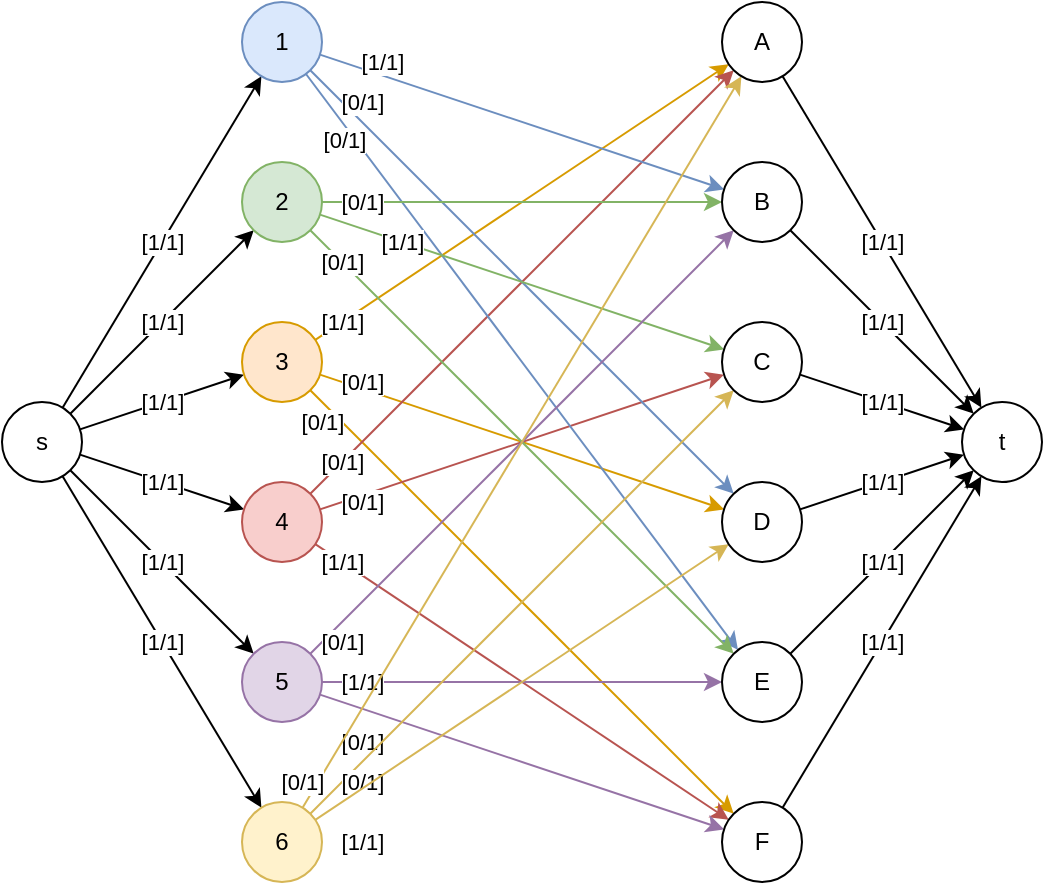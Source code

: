 <mxfile version="24.1.0" type="device">
  <diagram name="Page-1" id="L0Kk7n4HrUE3NebkYSWz">
    <mxGraphModel dx="955" dy="489" grid="1" gridSize="10" guides="1" tooltips="1" connect="1" arrows="1" fold="1" page="1" pageScale="1" pageWidth="850" pageHeight="1100" math="0" shadow="0">
      <root>
        <mxCell id="0" />
        <mxCell id="1" parent="0" />
        <mxCell id="LUQuOdgq-feki1862Wh2-19" value="[1/1]" style="rounded=0;orthogonalLoop=1;jettySize=auto;html=1;" edge="1" parent="1" source="LUQuOdgq-feki1862Wh2-1" target="LUQuOdgq-feki1862Wh2-4">
          <mxGeometry relative="1" as="geometry" />
        </mxCell>
        <mxCell id="LUQuOdgq-feki1862Wh2-20" value="[1/1]" style="rounded=0;orthogonalLoop=1;jettySize=auto;html=1;" edge="1" parent="1" source="LUQuOdgq-feki1862Wh2-1" target="LUQuOdgq-feki1862Wh2-5">
          <mxGeometry relative="1" as="geometry" />
        </mxCell>
        <mxCell id="LUQuOdgq-feki1862Wh2-21" value="[1/1]" style="rounded=0;orthogonalLoop=1;jettySize=auto;html=1;" edge="1" parent="1" source="LUQuOdgq-feki1862Wh2-1" target="LUQuOdgq-feki1862Wh2-2">
          <mxGeometry relative="1" as="geometry" />
        </mxCell>
        <mxCell id="LUQuOdgq-feki1862Wh2-22" value="[1/1]" style="rounded=0;orthogonalLoop=1;jettySize=auto;html=1;" edge="1" parent="1" source="LUQuOdgq-feki1862Wh2-1" target="LUQuOdgq-feki1862Wh2-3">
          <mxGeometry relative="1" as="geometry" />
        </mxCell>
        <mxCell id="LUQuOdgq-feki1862Wh2-23" value="[1/1]" style="rounded=0;orthogonalLoop=1;jettySize=auto;html=1;" edge="1" parent="1" source="LUQuOdgq-feki1862Wh2-1" target="LUQuOdgq-feki1862Wh2-7">
          <mxGeometry relative="1" as="geometry" />
        </mxCell>
        <mxCell id="LUQuOdgq-feki1862Wh2-24" value="[1/1]" style="rounded=0;orthogonalLoop=1;jettySize=auto;html=1;" edge="1" parent="1" source="LUQuOdgq-feki1862Wh2-1" target="LUQuOdgq-feki1862Wh2-8">
          <mxGeometry relative="1" as="geometry" />
        </mxCell>
        <mxCell id="LUQuOdgq-feki1862Wh2-1" value="s" style="ellipse;whiteSpace=wrap;html=1;aspect=fixed;" vertex="1" parent="1">
          <mxGeometry x="160" y="240" width="40" height="40" as="geometry" />
        </mxCell>
        <mxCell id="LUQuOdgq-feki1862Wh2-37" value="[1/1]" style="rounded=0;orthogonalLoop=1;jettySize=auto;html=1;fillColor=#ffe6cc;strokeColor=#d79b00;" edge="1" parent="1" source="LUQuOdgq-feki1862Wh2-2" target="LUQuOdgq-feki1862Wh2-13">
          <mxGeometry x="-0.871" relative="1" as="geometry">
            <mxPoint as="offset" />
          </mxGeometry>
        </mxCell>
        <mxCell id="LUQuOdgq-feki1862Wh2-38" value="[0/1]" style="rounded=0;orthogonalLoop=1;jettySize=auto;html=1;fillColor=#ffe6cc;strokeColor=#d79b00;" edge="1" parent="1" source="LUQuOdgq-feki1862Wh2-2" target="LUQuOdgq-feki1862Wh2-12">
          <mxGeometry x="-0.802" y="3" relative="1" as="geometry">
            <mxPoint as="offset" />
          </mxGeometry>
        </mxCell>
        <mxCell id="LUQuOdgq-feki1862Wh2-39" value="[0/1]" style="rounded=0;orthogonalLoop=1;jettySize=auto;html=1;fillColor=#ffe6cc;strokeColor=#d79b00;" edge="1" parent="1" source="LUQuOdgq-feki1862Wh2-2" target="LUQuOdgq-feki1862Wh2-16">
          <mxGeometry x="-0.897" y="-7" relative="1" as="geometry">
            <mxPoint as="offset" />
          </mxGeometry>
        </mxCell>
        <mxCell id="LUQuOdgq-feki1862Wh2-2" value="3" style="ellipse;whiteSpace=wrap;html=1;aspect=fixed;fillColor=#ffe6cc;strokeColor=#d79b00;" vertex="1" parent="1">
          <mxGeometry x="280" y="200" width="40" height="40" as="geometry" />
        </mxCell>
        <mxCell id="LUQuOdgq-feki1862Wh2-40" value="[0/1]" style="rounded=0;orthogonalLoop=1;jettySize=auto;html=1;fillColor=#f8cecc;strokeColor=#b85450;" edge="1" parent="1" source="LUQuOdgq-feki1862Wh2-3" target="LUQuOdgq-feki1862Wh2-13">
          <mxGeometry x="-0.85" relative="1" as="geometry">
            <mxPoint as="offset" />
          </mxGeometry>
        </mxCell>
        <mxCell id="LUQuOdgq-feki1862Wh2-41" value="[0/1]" style="rounded=0;orthogonalLoop=1;jettySize=auto;html=1;fillColor=#f8cecc;strokeColor=#b85450;" edge="1" parent="1" source="LUQuOdgq-feki1862Wh2-3" target="LUQuOdgq-feki1862Wh2-11">
          <mxGeometry x="-0.802" y="-3" relative="1" as="geometry">
            <mxPoint as="offset" />
          </mxGeometry>
        </mxCell>
        <mxCell id="LUQuOdgq-feki1862Wh2-42" value="[1/1]" style="rounded=0;orthogonalLoop=1;jettySize=auto;html=1;fillColor=#f8cecc;strokeColor=#b85450;" edge="1" parent="1" source="LUQuOdgq-feki1862Wh2-3" target="LUQuOdgq-feki1862Wh2-16">
          <mxGeometry x="-0.871" relative="1" as="geometry">
            <mxPoint as="offset" />
          </mxGeometry>
        </mxCell>
        <mxCell id="LUQuOdgq-feki1862Wh2-3" value="4" style="ellipse;whiteSpace=wrap;html=1;aspect=fixed;fillColor=#f8cecc;strokeColor=#b85450;" vertex="1" parent="1">
          <mxGeometry x="280" y="280" width="40" height="40" as="geometry" />
        </mxCell>
        <mxCell id="LUQuOdgq-feki1862Wh2-31" value="[1/1]" style="rounded=0;orthogonalLoop=1;jettySize=auto;html=1;fillColor=#dae8fc;strokeColor=#6c8ebf;" edge="1" parent="1" source="LUQuOdgq-feki1862Wh2-4" target="LUQuOdgq-feki1862Wh2-14">
          <mxGeometry x="-0.713" y="6" relative="1" as="geometry">
            <mxPoint as="offset" />
          </mxGeometry>
        </mxCell>
        <mxCell id="LUQuOdgq-feki1862Wh2-32" value="[0/1]" style="rounded=0;orthogonalLoop=1;jettySize=auto;html=1;fillColor=#dae8fc;strokeColor=#6c8ebf;" edge="1" parent="1" source="LUQuOdgq-feki1862Wh2-4" target="LUQuOdgq-feki1862Wh2-12">
          <mxGeometry x="-0.803" y="7" relative="1" as="geometry">
            <mxPoint as="offset" />
          </mxGeometry>
        </mxCell>
        <mxCell id="LUQuOdgq-feki1862Wh2-33" value="[0/1]" style="rounded=0;orthogonalLoop=1;jettySize=auto;html=1;fillColor=#dae8fc;strokeColor=#6c8ebf;" edge="1" parent="1" source="LUQuOdgq-feki1862Wh2-4" target="LUQuOdgq-feki1862Wh2-15">
          <mxGeometry x="-0.788" y="-4" relative="1" as="geometry">
            <mxPoint x="-1" as="offset" />
          </mxGeometry>
        </mxCell>
        <mxCell id="LUQuOdgq-feki1862Wh2-4" value="1" style="ellipse;whiteSpace=wrap;html=1;aspect=fixed;fillColor=#dae8fc;strokeColor=#6c8ebf;" vertex="1" parent="1">
          <mxGeometry x="280" y="40" width="40" height="40" as="geometry" />
        </mxCell>
        <mxCell id="LUQuOdgq-feki1862Wh2-34" value="[0/1]" style="rounded=0;orthogonalLoop=1;jettySize=auto;html=1;fillColor=#d5e8d4;strokeColor=#82b366;" edge="1" parent="1" source="LUQuOdgq-feki1862Wh2-5" target="LUQuOdgq-feki1862Wh2-14">
          <mxGeometry x="-0.8" relative="1" as="geometry">
            <mxPoint as="offset" />
          </mxGeometry>
        </mxCell>
        <mxCell id="LUQuOdgq-feki1862Wh2-35" value="[1/1]" style="rounded=0;orthogonalLoop=1;jettySize=auto;html=1;fillColor=#d5e8d4;strokeColor=#82b366;" edge="1" parent="1" source="LUQuOdgq-feki1862Wh2-5" target="LUQuOdgq-feki1862Wh2-11">
          <mxGeometry x="-0.594" relative="1" as="geometry">
            <mxPoint as="offset" />
          </mxGeometry>
        </mxCell>
        <mxCell id="LUQuOdgq-feki1862Wh2-36" value="[0/1]" style="rounded=0;orthogonalLoop=1;jettySize=auto;html=1;fillColor=#d5e8d4;strokeColor=#82b366;" edge="1" parent="1" source="LUQuOdgq-feki1862Wh2-5" target="LUQuOdgq-feki1862Wh2-15">
          <mxGeometry x="-0.85" relative="1" as="geometry">
            <mxPoint as="offset" />
          </mxGeometry>
        </mxCell>
        <mxCell id="LUQuOdgq-feki1862Wh2-5" value="2" style="ellipse;whiteSpace=wrap;html=1;aspect=fixed;fillColor=#d5e8d4;strokeColor=#82b366;" vertex="1" parent="1">
          <mxGeometry x="280" y="120" width="40" height="40" as="geometry" />
        </mxCell>
        <mxCell id="LUQuOdgq-feki1862Wh2-43" value="[0/1]" style="rounded=0;orthogonalLoop=1;jettySize=auto;html=1;fillColor=#e1d5e7;strokeColor=#9673a6;" edge="1" parent="1" source="LUQuOdgq-feki1862Wh2-7" target="LUQuOdgq-feki1862Wh2-14">
          <mxGeometry x="-0.897" y="-7" relative="1" as="geometry">
            <mxPoint as="offset" />
          </mxGeometry>
        </mxCell>
        <mxCell id="LUQuOdgq-feki1862Wh2-44" value="[1/1]" style="rounded=0;orthogonalLoop=1;jettySize=auto;html=1;fillColor=#e1d5e7;strokeColor=#9673a6;" edge="1" parent="1" source="LUQuOdgq-feki1862Wh2-7" target="LUQuOdgq-feki1862Wh2-15">
          <mxGeometry x="-0.8" relative="1" as="geometry">
            <mxPoint as="offset" />
          </mxGeometry>
        </mxCell>
        <mxCell id="LUQuOdgq-feki1862Wh2-45" value="[0/1]" style="rounded=0;orthogonalLoop=1;jettySize=auto;html=1;fillColor=#e1d5e7;strokeColor=#9673a6;" edge="1" parent="1" source="LUQuOdgq-feki1862Wh2-7" target="LUQuOdgq-feki1862Wh2-16">
          <mxGeometry x="-0.742" y="-16" relative="1" as="geometry">
            <mxPoint as="offset" />
          </mxGeometry>
        </mxCell>
        <mxCell id="LUQuOdgq-feki1862Wh2-7" value="5" style="ellipse;whiteSpace=wrap;html=1;aspect=fixed;fillColor=#e1d5e7;strokeColor=#9673a6;" vertex="1" parent="1">
          <mxGeometry x="280" y="360" width="40" height="40" as="geometry" />
        </mxCell>
        <mxCell id="LUQuOdgq-feki1862Wh2-46" value="[0/1]" style="rounded=0;orthogonalLoop=1;jettySize=auto;html=1;fillColor=#fff2cc;strokeColor=#d6b656;" edge="1" parent="1" source="LUQuOdgq-feki1862Wh2-8" target="LUQuOdgq-feki1862Wh2-13">
          <mxGeometry x="-0.949" y="7" relative="1" as="geometry">
            <mxPoint as="offset" />
          </mxGeometry>
        </mxCell>
        <mxCell id="LUQuOdgq-feki1862Wh2-47" value="[0/1]" style="rounded=0;orthogonalLoop=1;jettySize=auto;html=1;fillColor=#fff2cc;strokeColor=#d6b656;" edge="1" parent="1" source="LUQuOdgq-feki1862Wh2-8" target="LUQuOdgq-feki1862Wh2-11">
          <mxGeometry x="-0.803" y="-7" relative="1" as="geometry">
            <mxPoint as="offset" />
          </mxGeometry>
        </mxCell>
        <mxCell id="LUQuOdgq-feki1862Wh2-48" value="[1/1]" style="rounded=0;orthogonalLoop=1;jettySize=auto;html=1;fillColor=#fff2cc;strokeColor=#d6b656;" edge="1" parent="1" source="LUQuOdgq-feki1862Wh2-8" target="LUQuOdgq-feki1862Wh2-12">
          <mxGeometry x="-0.893" y="-22" relative="1" as="geometry">
            <mxPoint as="offset" />
          </mxGeometry>
        </mxCell>
        <mxCell id="LUQuOdgq-feki1862Wh2-8" value="6" style="ellipse;whiteSpace=wrap;html=1;aspect=fixed;fillColor=#fff2cc;strokeColor=#d6b656;" vertex="1" parent="1">
          <mxGeometry x="280" y="440" width="40" height="40" as="geometry" />
        </mxCell>
        <mxCell id="LUQuOdgq-feki1862Wh2-27" value="[1/1]" style="rounded=0;orthogonalLoop=1;jettySize=auto;html=1;" edge="1" parent="1" source="LUQuOdgq-feki1862Wh2-11" target="LUQuOdgq-feki1862Wh2-17">
          <mxGeometry relative="1" as="geometry" />
        </mxCell>
        <mxCell id="LUQuOdgq-feki1862Wh2-11" value="C" style="ellipse;whiteSpace=wrap;html=1;aspect=fixed;" vertex="1" parent="1">
          <mxGeometry x="520" y="200" width="40" height="40" as="geometry" />
        </mxCell>
        <mxCell id="LUQuOdgq-feki1862Wh2-28" value="[1/1]" style="rounded=0;orthogonalLoop=1;jettySize=auto;html=1;" edge="1" parent="1" source="LUQuOdgq-feki1862Wh2-12" target="LUQuOdgq-feki1862Wh2-17">
          <mxGeometry relative="1" as="geometry" />
        </mxCell>
        <mxCell id="LUQuOdgq-feki1862Wh2-12" value="D" style="ellipse;whiteSpace=wrap;html=1;aspect=fixed;" vertex="1" parent="1">
          <mxGeometry x="520" y="280" width="40" height="40" as="geometry" />
        </mxCell>
        <mxCell id="LUQuOdgq-feki1862Wh2-25" value="[1/1]" style="rounded=0;orthogonalLoop=1;jettySize=auto;html=1;" edge="1" parent="1" source="LUQuOdgq-feki1862Wh2-13" target="LUQuOdgq-feki1862Wh2-17">
          <mxGeometry relative="1" as="geometry" />
        </mxCell>
        <mxCell id="LUQuOdgq-feki1862Wh2-13" value="A" style="ellipse;whiteSpace=wrap;html=1;aspect=fixed;" vertex="1" parent="1">
          <mxGeometry x="520" y="40" width="40" height="40" as="geometry" />
        </mxCell>
        <mxCell id="LUQuOdgq-feki1862Wh2-26" value="[1/1]" style="rounded=0;orthogonalLoop=1;jettySize=auto;html=1;" edge="1" parent="1" source="LUQuOdgq-feki1862Wh2-14" target="LUQuOdgq-feki1862Wh2-17">
          <mxGeometry relative="1" as="geometry" />
        </mxCell>
        <mxCell id="LUQuOdgq-feki1862Wh2-14" value="B" style="ellipse;whiteSpace=wrap;html=1;aspect=fixed;" vertex="1" parent="1">
          <mxGeometry x="520" y="120" width="40" height="40" as="geometry" />
        </mxCell>
        <mxCell id="LUQuOdgq-feki1862Wh2-29" value="[1/1]" style="rounded=0;orthogonalLoop=1;jettySize=auto;html=1;" edge="1" parent="1" source="LUQuOdgq-feki1862Wh2-15" target="LUQuOdgq-feki1862Wh2-17">
          <mxGeometry relative="1" as="geometry" />
        </mxCell>
        <mxCell id="LUQuOdgq-feki1862Wh2-15" value="E" style="ellipse;whiteSpace=wrap;html=1;aspect=fixed;" vertex="1" parent="1">
          <mxGeometry x="520" y="360" width="40" height="40" as="geometry" />
        </mxCell>
        <mxCell id="LUQuOdgq-feki1862Wh2-30" value="[1/1]" style="rounded=0;orthogonalLoop=1;jettySize=auto;html=1;" edge="1" parent="1" source="LUQuOdgq-feki1862Wh2-16" target="LUQuOdgq-feki1862Wh2-17">
          <mxGeometry relative="1" as="geometry" />
        </mxCell>
        <mxCell id="LUQuOdgq-feki1862Wh2-16" value="F" style="ellipse;whiteSpace=wrap;html=1;aspect=fixed;" vertex="1" parent="1">
          <mxGeometry x="520" y="440" width="40" height="40" as="geometry" />
        </mxCell>
        <mxCell id="LUQuOdgq-feki1862Wh2-17" value="t" style="ellipse;whiteSpace=wrap;html=1;aspect=fixed;" vertex="1" parent="1">
          <mxGeometry x="640" y="240" width="40" height="40" as="geometry" />
        </mxCell>
      </root>
    </mxGraphModel>
  </diagram>
</mxfile>
